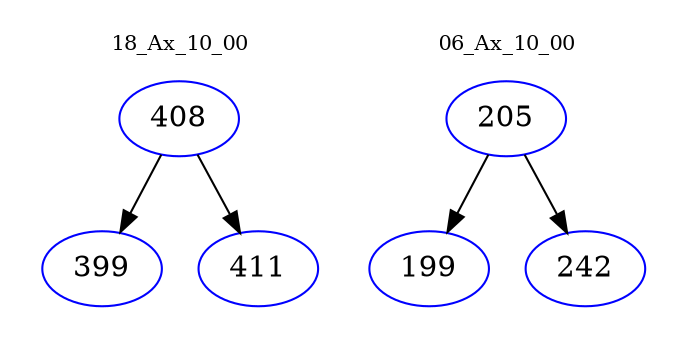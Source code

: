 digraph{
subgraph cluster_0 {
color = white
label = "18_Ax_10_00";
fontsize=10;
T0_408 [label="408", color="blue"]
T0_408 -> T0_399 [color="black"]
T0_399 [label="399", color="blue"]
T0_408 -> T0_411 [color="black"]
T0_411 [label="411", color="blue"]
}
subgraph cluster_1 {
color = white
label = "06_Ax_10_00";
fontsize=10;
T1_205 [label="205", color="blue"]
T1_205 -> T1_199 [color="black"]
T1_199 [label="199", color="blue"]
T1_205 -> T1_242 [color="black"]
T1_242 [label="242", color="blue"]
}
}
